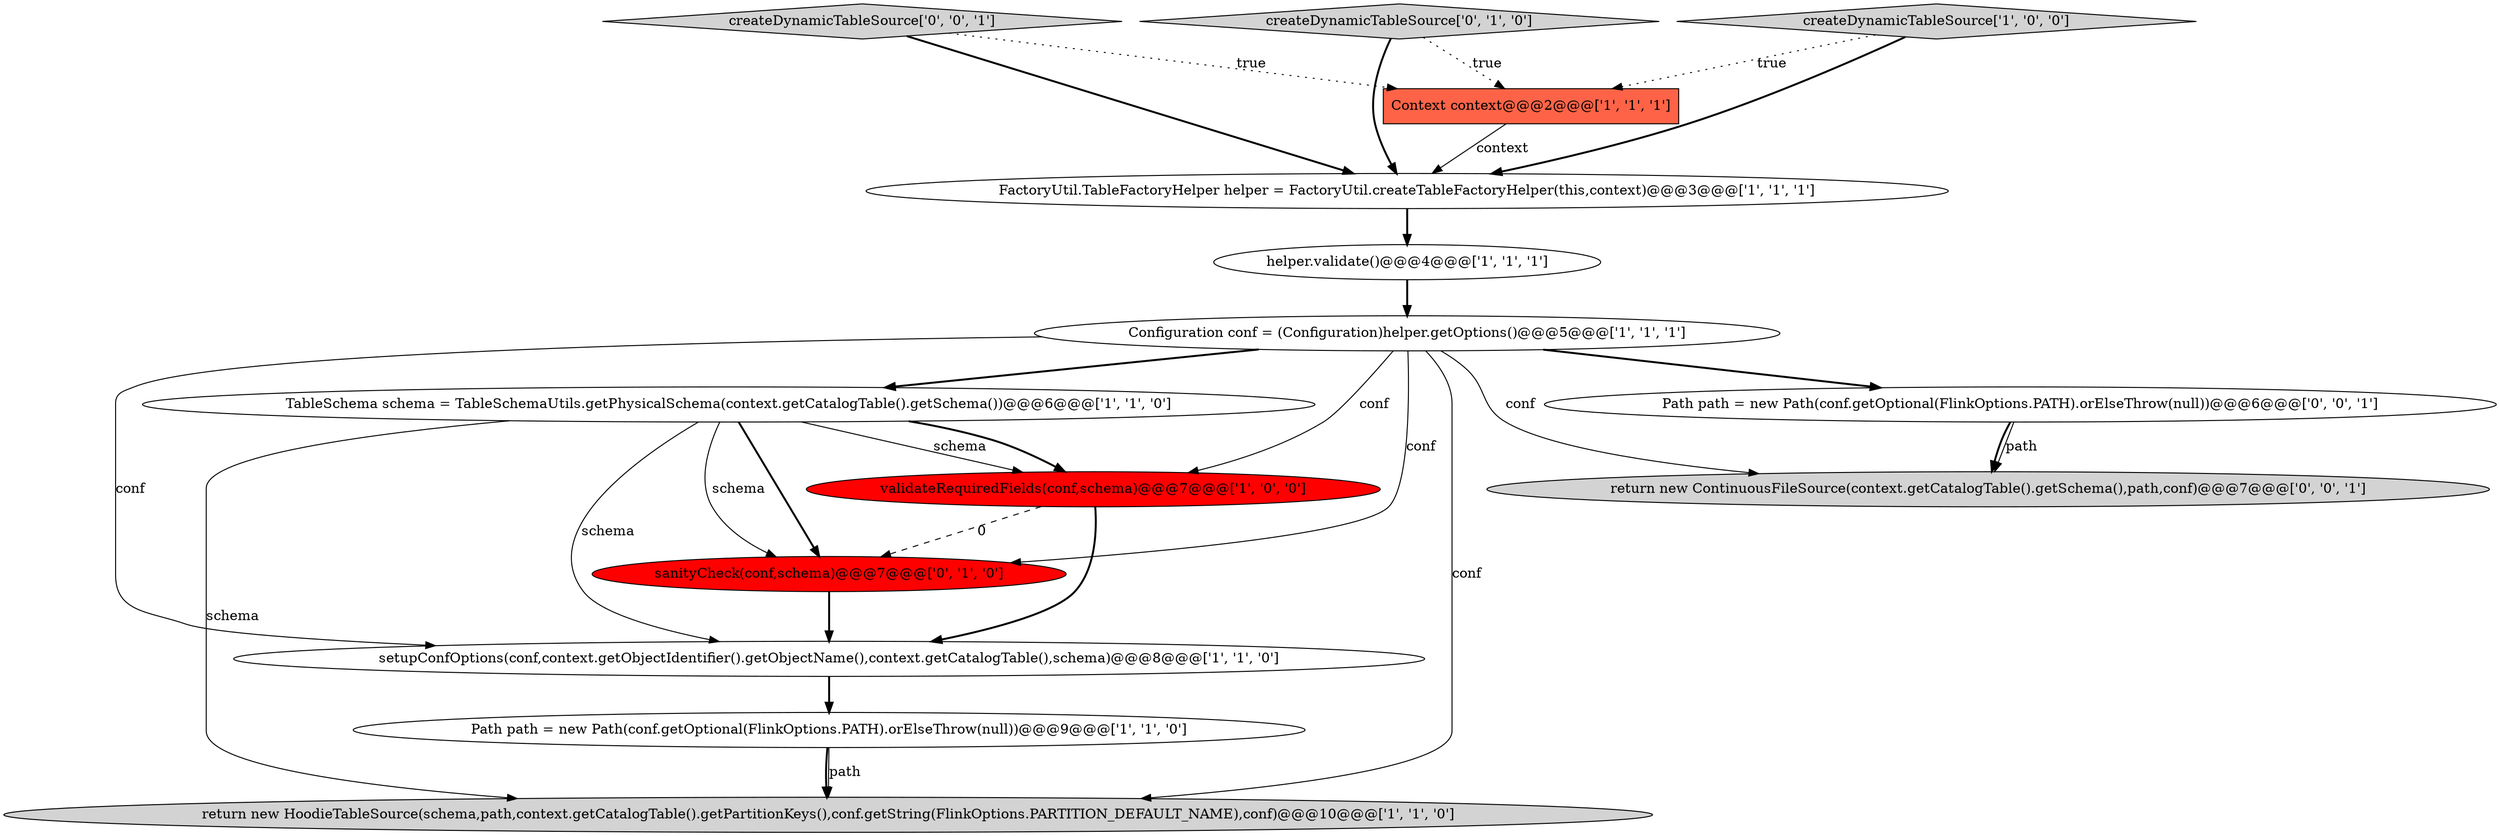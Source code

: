 digraph {
5 [style = filled, label = "validateRequiredFields(conf,schema)@@@7@@@['1', '0', '0']", fillcolor = red, shape = ellipse image = "AAA1AAABBB1BBB"];
13 [style = filled, label = "createDynamicTableSource['0', '0', '1']", fillcolor = lightgray, shape = diamond image = "AAA0AAABBB3BBB"];
14 [style = filled, label = "return new ContinuousFileSource(context.getCatalogTable().getSchema(),path,conf)@@@7@@@['0', '0', '1']", fillcolor = lightgray, shape = ellipse image = "AAA0AAABBB3BBB"];
0 [style = filled, label = "helper.validate()@@@4@@@['1', '1', '1']", fillcolor = white, shape = ellipse image = "AAA0AAABBB1BBB"];
8 [style = filled, label = "Context context@@@2@@@['1', '1', '1']", fillcolor = tomato, shape = box image = "AAA0AAABBB1BBB"];
11 [style = filled, label = "sanityCheck(conf,schema)@@@7@@@['0', '1', '0']", fillcolor = red, shape = ellipse image = "AAA1AAABBB2BBB"];
12 [style = filled, label = "Path path = new Path(conf.getOptional(FlinkOptions.PATH).orElseThrow(null))@@@6@@@['0', '0', '1']", fillcolor = white, shape = ellipse image = "AAA0AAABBB3BBB"];
9 [style = filled, label = "FactoryUtil.TableFactoryHelper helper = FactoryUtil.createTableFactoryHelper(this,context)@@@3@@@['1', '1', '1']", fillcolor = white, shape = ellipse image = "AAA0AAABBB1BBB"];
7 [style = filled, label = "return new HoodieTableSource(schema,path,context.getCatalogTable().getPartitionKeys(),conf.getString(FlinkOptions.PARTITION_DEFAULT_NAME),conf)@@@10@@@['1', '1', '0']", fillcolor = lightgray, shape = ellipse image = "AAA0AAABBB1BBB"];
2 [style = filled, label = "setupConfOptions(conf,context.getObjectIdentifier().getObjectName(),context.getCatalogTable(),schema)@@@8@@@['1', '1', '0']", fillcolor = white, shape = ellipse image = "AAA0AAABBB1BBB"];
4 [style = filled, label = "TableSchema schema = TableSchemaUtils.getPhysicalSchema(context.getCatalogTable().getSchema())@@@6@@@['1', '1', '0']", fillcolor = white, shape = ellipse image = "AAA0AAABBB1BBB"];
1 [style = filled, label = "Path path = new Path(conf.getOptional(FlinkOptions.PATH).orElseThrow(null))@@@9@@@['1', '1', '0']", fillcolor = white, shape = ellipse image = "AAA0AAABBB1BBB"];
6 [style = filled, label = "Configuration conf = (Configuration)helper.getOptions()@@@5@@@['1', '1', '1']", fillcolor = white, shape = ellipse image = "AAA0AAABBB1BBB"];
10 [style = filled, label = "createDynamicTableSource['0', '1', '0']", fillcolor = lightgray, shape = diamond image = "AAA0AAABBB2BBB"];
3 [style = filled, label = "createDynamicTableSource['1', '0', '0']", fillcolor = lightgray, shape = diamond image = "AAA0AAABBB1BBB"];
10->8 [style = dotted, label="true"];
4->2 [style = solid, label="schema"];
6->7 [style = solid, label="conf"];
9->0 [style = bold, label=""];
0->6 [style = bold, label=""];
2->1 [style = bold, label=""];
6->2 [style = solid, label="conf"];
1->7 [style = bold, label=""];
11->2 [style = bold, label=""];
3->9 [style = bold, label=""];
6->4 [style = bold, label=""];
6->11 [style = solid, label="conf"];
12->14 [style = solid, label="path"];
6->14 [style = solid, label="conf"];
5->2 [style = bold, label=""];
6->5 [style = solid, label="conf"];
5->11 [style = dashed, label="0"];
1->7 [style = solid, label="path"];
13->8 [style = dotted, label="true"];
12->14 [style = bold, label=""];
4->7 [style = solid, label="schema"];
10->9 [style = bold, label=""];
4->5 [style = solid, label="schema"];
13->9 [style = bold, label=""];
4->11 [style = bold, label=""];
3->8 [style = dotted, label="true"];
4->5 [style = bold, label=""];
8->9 [style = solid, label="context"];
4->11 [style = solid, label="schema"];
6->12 [style = bold, label=""];
}
